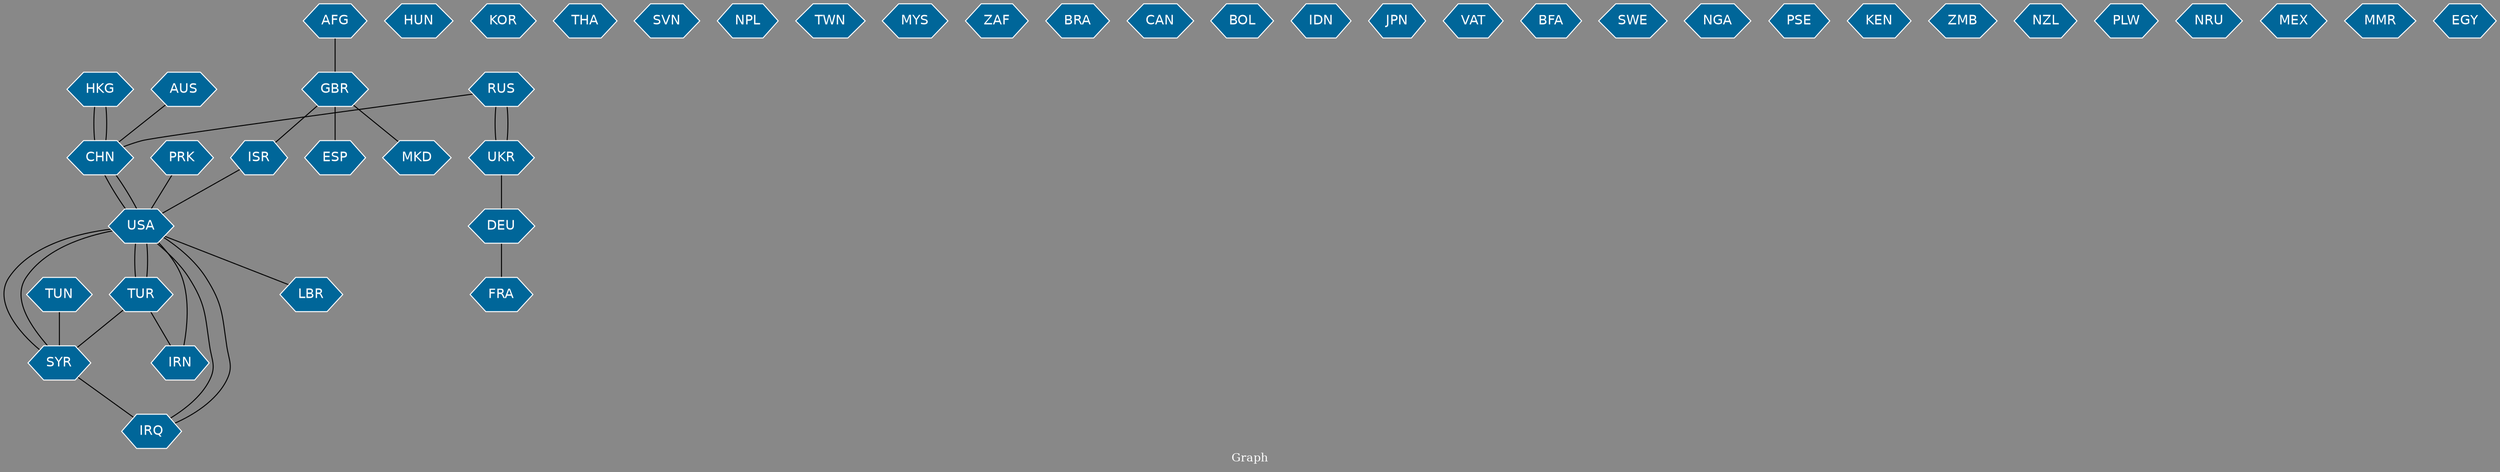 // Countries together in item graph
graph {
	graph [bgcolor="#888888" fontcolor=white fontsize=12 label="Graph" outputorder=edgesfirst overlap=prism]
	node [color=white fillcolor="#006699" fontcolor=white fontname=Helvetica shape=hexagon style=filled]
	edge [arrowhead=open color=black fontcolor=white fontname=Courier fontsize=12]
		HKG [label=HKG]
		USA [label=USA]
		TUR [label=TUR]
		PRK [label=PRK]
		RUS [label=RUS]
		UKR [label=UKR]
		HUN [label=HUN]
		KOR [label=KOR]
		THA [label=THA]
		SVN [label=SVN]
		NPL [label=NPL]
		CHN [label=CHN]
		SYR [label=SYR]
		ISR [label=ISR]
		GBR [label=GBR]
		AUS [label=AUS]
		TWN [label=TWN]
		MYS [label=MYS]
		ZAF [label=ZAF]
		BRA [label=BRA]
		CAN [label=CAN]
		FRA [label=FRA]
		TUN [label=TUN]
		BOL [label=BOL]
		IDN [label=IDN]
		IRQ [label=IRQ]
		LBR [label=LBR]
		ESP [label=ESP]
		AFG [label=AFG]
		IRN [label=IRN]
		JPN [label=JPN]
		VAT [label=VAT]
		BFA [label=BFA]
		DEU [label=DEU]
		SWE [label=SWE]
		NGA [label=NGA]
		PSE [label=PSE]
		KEN [label=KEN]
		ZMB [label=ZMB]
		NZL [label=NZL]
		PLW [label=PLW]
		NRU [label=NRU]
		MEX [label=MEX]
		MKD [label=MKD]
		MMR [label=MMR]
		EGY [label=EGY]
			AUS -- CHN [weight=1]
			SYR -- USA [weight=2]
			SYR -- IRQ [weight=2]
			TUR -- SYR [weight=1]
			UKR -- RUS [weight=1]
			CHN -- USA [weight=1]
			USA -- LBR [weight=1]
			DEU -- FRA [weight=1]
			IRQ -- USA [weight=1]
			UKR -- DEU [weight=1]
			GBR -- MKD [weight=1]
			AFG -- GBR [weight=2]
			GBR -- ISR [weight=1]
			USA -- SYR [weight=1]
			USA -- IRQ [weight=1]
			TUN -- SYR [weight=1]
			USA -- TUR [weight=1]
			RUS -- UKR [weight=2]
			GBR -- ESP [weight=1]
			HKG -- CHN [weight=1]
			TUR -- IRN [weight=1]
			ISR -- USA [weight=1]
			USA -- CHN [weight=1]
			TUR -- USA [weight=2]
			PRK -- USA [weight=1]
			RUS -- CHN [weight=1]
			USA -- IRN [weight=2]
			CHN -- HKG [weight=1]
}